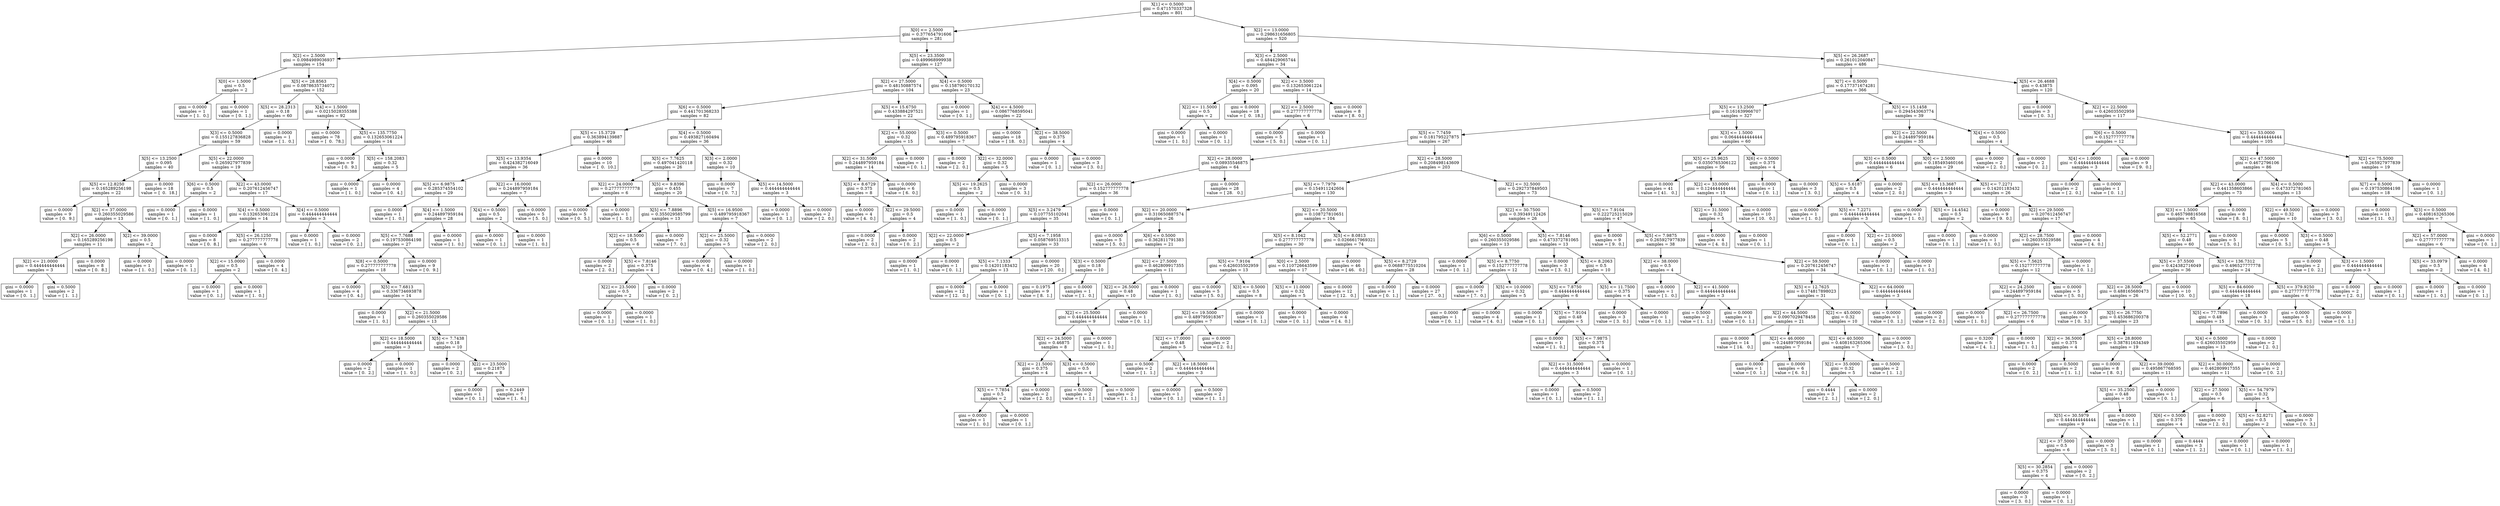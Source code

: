 digraph Tree {
0 [label="X[1] <= 0.5000\ngini = 0.471570337328\nsamples = 801", shape="box"] ;
1 [label="X[0] <= 2.5000\ngini = 0.377654791606\nsamples = 281", shape="box"] ;
0 -> 1 ;
2 [label="X[2] <= 2.5000\ngini = 0.0984989036937\nsamples = 154", shape="box"] ;
1 -> 2 ;
3 [label="X[0] <= 1.5000\ngini = 0.5\nsamples = 2", shape="box"] ;
2 -> 3 ;
4 [label="gini = 0.0000\nsamples = 1\nvalue = [ 1.  0.]", shape="box"] ;
3 -> 4 ;
5 [label="gini = 0.0000\nsamples = 1\nvalue = [ 0.  1.]", shape="box"] ;
3 -> 5 ;
6 [label="X[5] <= 28.8563\ngini = 0.0878635734072\nsamples = 152", shape="box"] ;
2 -> 6 ;
7 [label="X[5] <= 28.2313\ngini = 0.18\nsamples = 60", shape="box"] ;
6 -> 7 ;
8 [label="X[3] <= 0.5000\ngini = 0.155127836828\nsamples = 59", shape="box"] ;
7 -> 8 ;
9 [label="X[5] <= 13.2500\ngini = 0.095\nsamples = 40", shape="box"] ;
8 -> 9 ;
10 [label="X[5] <= 12.8250\ngini = 0.165289256198\nsamples = 22", shape="box"] ;
9 -> 10 ;
11 [label="gini = 0.0000\nsamples = 9\nvalue = [ 0.  9.]", shape="box"] ;
10 -> 11 ;
12 [label="X[2] <= 37.0000\ngini = 0.260355029586\nsamples = 13", shape="box"] ;
10 -> 12 ;
13 [label="X[2] <= 26.0000\ngini = 0.165289256198\nsamples = 11", shape="box"] ;
12 -> 13 ;
14 [label="X[2] <= 21.0000\ngini = 0.444444444444\nsamples = 3", shape="box"] ;
13 -> 14 ;
15 [label="gini = 0.0000\nsamples = 1\nvalue = [ 0.  1.]", shape="box"] ;
14 -> 15 ;
16 [label="gini = 0.5000\nsamples = 2\nvalue = [ 1.  1.]", shape="box"] ;
14 -> 16 ;
17 [label="gini = 0.0000\nsamples = 8\nvalue = [ 0.  8.]", shape="box"] ;
13 -> 17 ;
18 [label="X[2] <= 39.0000\ngini = 0.5\nsamples = 2", shape="box"] ;
12 -> 18 ;
19 [label="gini = 0.0000\nsamples = 1\nvalue = [ 1.  0.]", shape="box"] ;
18 -> 19 ;
20 [label="gini = 0.0000\nsamples = 1\nvalue = [ 0.  1.]", shape="box"] ;
18 -> 20 ;
21 [label="gini = 0.0000\nsamples = 18\nvalue = [  0.  18.]", shape="box"] ;
9 -> 21 ;
22 [label="X[5] <= 22.0000\ngini = 0.265927977839\nsamples = 19", shape="box"] ;
8 -> 22 ;
23 [label="X[6] <= 0.5000\ngini = 0.5\nsamples = 2", shape="box"] ;
22 -> 23 ;
24 [label="gini = 0.0000\nsamples = 1\nvalue = [ 0.  1.]", shape="box"] ;
23 -> 24 ;
25 [label="gini = 0.0000\nsamples = 1\nvalue = [ 1.  0.]", shape="box"] ;
23 -> 25 ;
26 [label="X[2] <= 43.0000\ngini = 0.207612456747\nsamples = 17", shape="box"] ;
22 -> 26 ;
27 [label="X[4] <= 0.5000\ngini = 0.132653061224\nsamples = 14", shape="box"] ;
26 -> 27 ;
28 [label="gini = 0.0000\nsamples = 8\nvalue = [ 0.  8.]", shape="box"] ;
27 -> 28 ;
29 [label="X[5] <= 26.1250\ngini = 0.277777777778\nsamples = 6", shape="box"] ;
27 -> 29 ;
30 [label="X[2] <= 15.0000\ngini = 0.5\nsamples = 2", shape="box"] ;
29 -> 30 ;
31 [label="gini = 0.0000\nsamples = 1\nvalue = [ 0.  1.]", shape="box"] ;
30 -> 31 ;
32 [label="gini = 0.0000\nsamples = 1\nvalue = [ 1.  0.]", shape="box"] ;
30 -> 32 ;
33 [label="gini = 0.0000\nsamples = 4\nvalue = [ 0.  4.]", shape="box"] ;
29 -> 33 ;
34 [label="X[4] <= 0.5000\ngini = 0.444444444444\nsamples = 3", shape="box"] ;
26 -> 34 ;
35 [label="gini = 0.0000\nsamples = 1\nvalue = [ 1.  0.]", shape="box"] ;
34 -> 35 ;
36 [label="gini = 0.0000\nsamples = 2\nvalue = [ 0.  2.]", shape="box"] ;
34 -> 36 ;
37 [label="gini = 0.0000\nsamples = 1\nvalue = [ 1.  0.]", shape="box"] ;
7 -> 37 ;
38 [label="X[4] <= 1.5000\ngini = 0.0215028355388\nsamples = 92", shape="box"] ;
6 -> 38 ;
39 [label="gini = 0.0000\nsamples = 78\nvalue = [  0.  78.]", shape="box"] ;
38 -> 39 ;
40 [label="X[5] <= 135.7750\ngini = 0.132653061224\nsamples = 14", shape="box"] ;
38 -> 40 ;
41 [label="gini = 0.0000\nsamples = 9\nvalue = [ 0.  9.]", shape="box"] ;
40 -> 41 ;
42 [label="X[5] <= 158.2083\ngini = 0.32\nsamples = 5", shape="box"] ;
40 -> 42 ;
43 [label="gini = 0.0000\nsamples = 1\nvalue = [ 1.  0.]", shape="box"] ;
42 -> 43 ;
44 [label="gini = 0.0000\nsamples = 4\nvalue = [ 0.  4.]", shape="box"] ;
42 -> 44 ;
45 [label="X[5] <= 23.3500\ngini = 0.499968999938\nsamples = 127", shape="box"] ;
1 -> 45 ;
46 [label="X[2] <= 27.5000\ngini = 0.48150887574\nsamples = 104", shape="box"] ;
45 -> 46 ;
47 [label="X[6] <= 0.5000\ngini = 0.441701368233\nsamples = 82", shape="box"] ;
46 -> 47 ;
48 [label="X[5] <= 15.3729\ngini = 0.363894139887\nsamples = 46", shape="box"] ;
47 -> 48 ;
49 [label="X[5] <= 13.9354\ngini = 0.424382716049\nsamples = 36", shape="box"] ;
48 -> 49 ;
50 [label="X[5] <= 6.9875\ngini = 0.285374554102\nsamples = 29", shape="box"] ;
49 -> 50 ;
51 [label="gini = 0.0000\nsamples = 1\nvalue = [ 1.  0.]", shape="box"] ;
50 -> 51 ;
52 [label="X[4] <= 1.5000\ngini = 0.244897959184\nsamples = 28", shape="box"] ;
50 -> 52 ;
53 [label="X[5] <= 7.7688\ngini = 0.197530864198\nsamples = 27", shape="box"] ;
52 -> 53 ;
54 [label="X[8] <= 0.5000\ngini = 0.277777777778\nsamples = 18", shape="box"] ;
53 -> 54 ;
55 [label="gini = 0.0000\nsamples = 4\nvalue = [ 0.  4.]", shape="box"] ;
54 -> 55 ;
56 [label="X[5] <= 7.6813\ngini = 0.336734693878\nsamples = 14", shape="box"] ;
54 -> 56 ;
57 [label="gini = 0.0000\nsamples = 1\nvalue = [ 1.  0.]", shape="box"] ;
56 -> 57 ;
58 [label="X[2] <= 21.5000\ngini = 0.260355029586\nsamples = 13", shape="box"] ;
56 -> 58 ;
59 [label="X[2] <= 18.5000\ngini = 0.444444444444\nsamples = 3", shape="box"] ;
58 -> 59 ;
60 [label="gini = 0.0000\nsamples = 2\nvalue = [ 0.  2.]", shape="box"] ;
59 -> 60 ;
61 [label="gini = 0.0000\nsamples = 1\nvalue = [ 1.  0.]", shape="box"] ;
59 -> 61 ;
62 [label="X[5] <= 7.7438\ngini = 0.18\nsamples = 10", shape="box"] ;
58 -> 62 ;
63 [label="gini = 0.0000\nsamples = 2\nvalue = [ 0.  2.]", shape="box"] ;
62 -> 63 ;
64 [label="X[2] <= 23.5000\ngini = 0.21875\nsamples = 8", shape="box"] ;
62 -> 64 ;
65 [label="gini = 0.0000\nsamples = 1\nvalue = [ 0.  1.]", shape="box"] ;
64 -> 65 ;
66 [label="gini = 0.2449\nsamples = 7\nvalue = [ 1.  6.]", shape="box"] ;
64 -> 66 ;
67 [label="gini = 0.0000\nsamples = 9\nvalue = [ 0.  9.]", shape="box"] ;
53 -> 67 ;
68 [label="gini = 0.0000\nsamples = 1\nvalue = [ 1.  0.]", shape="box"] ;
52 -> 68 ;
69 [label="X[2] <= 16.0000\ngini = 0.244897959184\nsamples = 7", shape="box"] ;
49 -> 69 ;
70 [label="X[4] <= 0.5000\ngini = 0.5\nsamples = 2", shape="box"] ;
69 -> 70 ;
71 [label="gini = 0.0000\nsamples = 1\nvalue = [ 0.  1.]", shape="box"] ;
70 -> 71 ;
72 [label="gini = 0.0000\nsamples = 1\nvalue = [ 1.  0.]", shape="box"] ;
70 -> 72 ;
73 [label="gini = 0.0000\nsamples = 5\nvalue = [ 5.  0.]", shape="box"] ;
69 -> 73 ;
74 [label="gini = 0.0000\nsamples = 10\nvalue = [  0.  10.]", shape="box"] ;
48 -> 74 ;
75 [label="X[4] <= 0.5000\ngini = 0.493827160494\nsamples = 36", shape="box"] ;
47 -> 75 ;
76 [label="X[5] <= 7.7625\ngini = 0.497041420118\nsamples = 26", shape="box"] ;
75 -> 76 ;
77 [label="X[2] <= 24.0000\ngini = 0.277777777778\nsamples = 6", shape="box"] ;
76 -> 77 ;
78 [label="gini = 0.0000\nsamples = 5\nvalue = [ 0.  5.]", shape="box"] ;
77 -> 78 ;
79 [label="gini = 0.0000\nsamples = 1\nvalue = [ 1.  0.]", shape="box"] ;
77 -> 79 ;
80 [label="X[5] <= 9.8396\ngini = 0.455\nsamples = 20", shape="box"] ;
76 -> 80 ;
81 [label="X[5] <= 7.8896\ngini = 0.355029585799\nsamples = 13", shape="box"] ;
80 -> 81 ;
82 [label="X[2] <= 18.5000\ngini = 0.5\nsamples = 6", shape="box"] ;
81 -> 82 ;
83 [label="gini = 0.0000\nsamples = 2\nvalue = [ 2.  0.]", shape="box"] ;
82 -> 83 ;
84 [label="X[5] <= 7.8146\ngini = 0.375\nsamples = 4", shape="box"] ;
82 -> 84 ;
85 [label="X[2] <= 23.5000\ngini = 0.5\nsamples = 2", shape="box"] ;
84 -> 85 ;
86 [label="gini = 0.0000\nsamples = 1\nvalue = [ 0.  1.]", shape="box"] ;
85 -> 86 ;
87 [label="gini = 0.0000\nsamples = 1\nvalue = [ 1.  0.]", shape="box"] ;
85 -> 87 ;
88 [label="gini = 0.0000\nsamples = 2\nvalue = [ 0.  2.]", shape="box"] ;
84 -> 88 ;
89 [label="gini = 0.0000\nsamples = 7\nvalue = [ 7.  0.]", shape="box"] ;
81 -> 89 ;
90 [label="X[5] <= 16.9500\ngini = 0.489795918367\nsamples = 7", shape="box"] ;
80 -> 90 ;
91 [label="X[2] <= 25.5000\ngini = 0.32\nsamples = 5", shape="box"] ;
90 -> 91 ;
92 [label="gini = 0.0000\nsamples = 4\nvalue = [ 0.  4.]", shape="box"] ;
91 -> 92 ;
93 [label="gini = 0.0000\nsamples = 1\nvalue = [ 1.  0.]", shape="box"] ;
91 -> 93 ;
94 [label="gini = 0.0000\nsamples = 2\nvalue = [ 2.  0.]", shape="box"] ;
90 -> 94 ;
95 [label="X[3] <= 2.0000\ngini = 0.32\nsamples = 10", shape="box"] ;
75 -> 95 ;
96 [label="gini = 0.0000\nsamples = 7\nvalue = [ 0.  7.]", shape="box"] ;
95 -> 96 ;
97 [label="X[5] <= 14.5000\ngini = 0.444444444444\nsamples = 3", shape="box"] ;
95 -> 97 ;
98 [label="gini = 0.0000\nsamples = 1\nvalue = [ 0.  1.]", shape="box"] ;
97 -> 98 ;
99 [label="gini = 0.0000\nsamples = 2\nvalue = [ 2.  0.]", shape="box"] ;
97 -> 99 ;
100 [label="X[5] <= 15.6750\ngini = 0.433884297521\nsamples = 22", shape="box"] ;
46 -> 100 ;
101 [label="X[2] <= 55.0000\ngini = 0.32\nsamples = 15", shape="box"] ;
100 -> 101 ;
102 [label="X[2] <= 31.5000\ngini = 0.244897959184\nsamples = 14", shape="box"] ;
101 -> 102 ;
103 [label="X[5] <= 8.6729\ngini = 0.375\nsamples = 8", shape="box"] ;
102 -> 103 ;
104 [label="gini = 0.0000\nsamples = 4\nvalue = [ 4.  0.]", shape="box"] ;
103 -> 104 ;
105 [label="X[2] <= 29.5000\ngini = 0.5\nsamples = 4", shape="box"] ;
103 -> 105 ;
106 [label="gini = 0.0000\nsamples = 2\nvalue = [ 2.  0.]", shape="box"] ;
105 -> 106 ;
107 [label="gini = 0.0000\nsamples = 2\nvalue = [ 0.  2.]", shape="box"] ;
105 -> 107 ;
108 [label="gini = 0.0000\nsamples = 6\nvalue = [ 6.  0.]", shape="box"] ;
102 -> 108 ;
109 [label="gini = 0.0000\nsamples = 1\nvalue = [ 0.  1.]", shape="box"] ;
101 -> 109 ;
110 [label="X[3] <= 0.5000\ngini = 0.489795918367\nsamples = 7", shape="box"] ;
100 -> 110 ;
111 [label="gini = 0.0000\nsamples = 2\nvalue = [ 2.  0.]", shape="box"] ;
110 -> 111 ;
112 [label="X[2] <= 32.0000\ngini = 0.32\nsamples = 5", shape="box"] ;
110 -> 112 ;
113 [label="X[5] <= 19.2625\ngini = 0.5\nsamples = 2", shape="box"] ;
112 -> 113 ;
114 [label="gini = 0.0000\nsamples = 1\nvalue = [ 1.  0.]", shape="box"] ;
113 -> 114 ;
115 [label="gini = 0.0000\nsamples = 1\nvalue = [ 0.  1.]", shape="box"] ;
113 -> 115 ;
116 [label="gini = 0.0000\nsamples = 3\nvalue = [ 0.  3.]", shape="box"] ;
112 -> 116 ;
117 [label="X[4] <= 0.5000\ngini = 0.158790170132\nsamples = 23", shape="box"] ;
45 -> 117 ;
118 [label="gini = 0.0000\nsamples = 1\nvalue = [ 0.  1.]", shape="box"] ;
117 -> 118 ;
119 [label="X[4] <= 4.5000\ngini = 0.0867768595041\nsamples = 22", shape="box"] ;
117 -> 119 ;
120 [label="gini = 0.0000\nsamples = 18\nvalue = [ 18.   0.]", shape="box"] ;
119 -> 120 ;
121 [label="X[2] <= 38.5000\ngini = 0.375\nsamples = 4", shape="box"] ;
119 -> 121 ;
122 [label="gini = 0.0000\nsamples = 1\nvalue = [ 0.  1.]", shape="box"] ;
121 -> 122 ;
123 [label="gini = 0.0000\nsamples = 3\nvalue = [ 3.  0.]", shape="box"] ;
121 -> 123 ;
124 [label="X[2] <= 13.0000\ngini = 0.298631656805\nsamples = 520", shape="box"] ;
0 -> 124 ;
125 [label="X[3] <= 2.5000\ngini = 0.484429065744\nsamples = 34", shape="box"] ;
124 -> 125 ;
126 [label="X[4] <= 0.5000\ngini = 0.095\nsamples = 20", shape="box"] ;
125 -> 126 ;
127 [label="X[2] <= 11.5000\ngini = 0.5\nsamples = 2", shape="box"] ;
126 -> 127 ;
128 [label="gini = 0.0000\nsamples = 1\nvalue = [ 1.  0.]", shape="box"] ;
127 -> 128 ;
129 [label="gini = 0.0000\nsamples = 1\nvalue = [ 0.  1.]", shape="box"] ;
127 -> 129 ;
130 [label="gini = 0.0000\nsamples = 18\nvalue = [  0.  18.]", shape="box"] ;
126 -> 130 ;
131 [label="X[2] <= 3.5000\ngini = 0.132653061224\nsamples = 14", shape="box"] ;
125 -> 131 ;
132 [label="X[2] <= 2.5000\ngini = 0.277777777778\nsamples = 6", shape="box"] ;
131 -> 132 ;
133 [label="gini = 0.0000\nsamples = 5\nvalue = [ 5.  0.]", shape="box"] ;
132 -> 133 ;
134 [label="gini = 0.0000\nsamples = 1\nvalue = [ 0.  1.]", shape="box"] ;
132 -> 134 ;
135 [label="gini = 0.0000\nsamples = 8\nvalue = [ 8.  0.]", shape="box"] ;
131 -> 135 ;
136 [label="X[5] <= 26.2687\ngini = 0.261012040847\nsamples = 486", shape="box"] ;
124 -> 136 ;
137 [label="X[7] <= 0.5000\ngini = 0.177371674281\nsamples = 366", shape="box"] ;
136 -> 137 ;
138 [label="X[5] <= 13.2500\ngini = 0.161639966707\nsamples = 327", shape="box"] ;
137 -> 138 ;
139 [label="X[5] <= 7.7459\ngini = 0.181795227875\nsamples = 267", shape="box"] ;
138 -> 139 ;
140 [label="X[2] <= 28.0000\ngini = 0.08935546875\nsamples = 64", shape="box"] ;
139 -> 140 ;
141 [label="X[2] <= 26.0000\ngini = 0.152777777778\nsamples = 36", shape="box"] ;
140 -> 141 ;
142 [label="X[5] <= 3.2479\ngini = 0.107755102041\nsamples = 35", shape="box"] ;
141 -> 142 ;
143 [label="X[2] <= 22.0000\ngini = 0.5\nsamples = 2", shape="box"] ;
142 -> 143 ;
144 [label="gini = 0.0000\nsamples = 1\nvalue = [ 1.  0.]", shape="box"] ;
143 -> 144 ;
145 [label="gini = 0.0000\nsamples = 1\nvalue = [ 0.  1.]", shape="box"] ;
143 -> 145 ;
146 [label="X[5] <= 7.1958\ngini = 0.058769513315\nsamples = 33", shape="box"] ;
142 -> 146 ;
147 [label="X[5] <= 7.1333\ngini = 0.14201183432\nsamples = 13", shape="box"] ;
146 -> 147 ;
148 [label="gini = 0.0000\nsamples = 12\nvalue = [ 12.   0.]", shape="box"] ;
147 -> 148 ;
149 [label="gini = 0.0000\nsamples = 1\nvalue = [ 0.  1.]", shape="box"] ;
147 -> 149 ;
150 [label="gini = 0.0000\nsamples = 20\nvalue = [ 20.   0.]", shape="box"] ;
146 -> 150 ;
151 [label="gini = 0.0000\nsamples = 1\nvalue = [ 0.  1.]", shape="box"] ;
141 -> 151 ;
152 [label="gini = 0.0000\nsamples = 28\nvalue = [ 28.   0.]", shape="box"] ;
140 -> 152 ;
153 [label="X[2] <= 28.5000\ngini = 0.208498143609\nsamples = 203", shape="box"] ;
139 -> 153 ;
154 [label="X[5] <= 7.7979\ngini = 0.154911242604\nsamples = 130", shape="box"] ;
153 -> 154 ;
155 [label="X[2] <= 20.0000\ngini = 0.310650887574\nsamples = 26", shape="box"] ;
154 -> 155 ;
156 [label="gini = 0.0000\nsamples = 5\nvalue = [ 5.  0.]", shape="box"] ;
155 -> 156 ;
157 [label="X[6] <= 0.5000\ngini = 0.362811791383\nsamples = 21", shape="box"] ;
155 -> 157 ;
158 [label="X[3] <= 0.5000\ngini = 0.18\nsamples = 10", shape="box"] ;
157 -> 158 ;
159 [label="gini = 0.1975\nsamples = 9\nvalue = [ 8.  1.]", shape="box"] ;
158 -> 159 ;
160 [label="gini = 0.0000\nsamples = 1\nvalue = [ 1.  0.]", shape="box"] ;
158 -> 160 ;
161 [label="X[2] <= 27.5000\ngini = 0.462809917355\nsamples = 11", shape="box"] ;
157 -> 161 ;
162 [label="X[2] <= 26.5000\ngini = 0.48\nsamples = 10", shape="box"] ;
161 -> 162 ;
163 [label="X[2] <= 25.5000\ngini = 0.444444444444\nsamples = 9", shape="box"] ;
162 -> 163 ;
164 [label="X[2] <= 24.5000\ngini = 0.46875\nsamples = 8", shape="box"] ;
163 -> 164 ;
165 [label="X[2] <= 21.5000\ngini = 0.375\nsamples = 4", shape="box"] ;
164 -> 165 ;
166 [label="X[5] <= 7.7854\ngini = 0.5\nsamples = 2", shape="box"] ;
165 -> 166 ;
167 [label="gini = 0.0000\nsamples = 1\nvalue = [ 1.  0.]", shape="box"] ;
166 -> 167 ;
168 [label="gini = 0.0000\nsamples = 1\nvalue = [ 0.  1.]", shape="box"] ;
166 -> 168 ;
169 [label="gini = 0.0000\nsamples = 2\nvalue = [ 2.  0.]", shape="box"] ;
165 -> 169 ;
170 [label="X[3] <= 0.5000\ngini = 0.5\nsamples = 4", shape="box"] ;
164 -> 170 ;
171 [label="gini = 0.5000\nsamples = 2\nvalue = [ 1.  1.]", shape="box"] ;
170 -> 171 ;
172 [label="gini = 0.5000\nsamples = 2\nvalue = [ 1.  1.]", shape="box"] ;
170 -> 172 ;
173 [label="gini = 0.0000\nsamples = 1\nvalue = [ 1.  0.]", shape="box"] ;
163 -> 173 ;
174 [label="gini = 0.0000\nsamples = 1\nvalue = [ 0.  1.]", shape="box"] ;
162 -> 174 ;
175 [label="gini = 0.0000\nsamples = 1\nvalue = [ 1.  0.]", shape="box"] ;
161 -> 175 ;
176 [label="X[2] <= 20.5000\ngini = 0.108727810651\nsamples = 104", shape="box"] ;
154 -> 176 ;
177 [label="X[5] <= 8.1042\ngini = 0.277777777778\nsamples = 30", shape="box"] ;
176 -> 177 ;
178 [label="X[5] <= 7.9104\ngini = 0.426035502959\nsamples = 13", shape="box"] ;
177 -> 178 ;
179 [label="gini = 0.0000\nsamples = 5\nvalue = [ 5.  0.]", shape="box"] ;
178 -> 179 ;
180 [label="X[3] <= 0.5000\ngini = 0.5\nsamples = 8", shape="box"] ;
178 -> 180 ;
181 [label="X[2] <= 19.5000\ngini = 0.489795918367\nsamples = 7", shape="box"] ;
180 -> 181 ;
182 [label="X[2] <= 17.0000\ngini = 0.48\nsamples = 5", shape="box"] ;
181 -> 182 ;
183 [label="gini = 0.5000\nsamples = 2\nvalue = [ 1.  1.]", shape="box"] ;
182 -> 183 ;
184 [label="X[2] <= 18.5000\ngini = 0.444444444444\nsamples = 3", shape="box"] ;
182 -> 184 ;
185 [label="gini = 0.0000\nsamples = 1\nvalue = [ 0.  1.]", shape="box"] ;
184 -> 185 ;
186 [label="gini = 0.5000\nsamples = 2\nvalue = [ 1.  1.]", shape="box"] ;
184 -> 186 ;
187 [label="gini = 0.0000\nsamples = 2\nvalue = [ 2.  0.]", shape="box"] ;
181 -> 187 ;
188 [label="gini = 0.0000\nsamples = 1\nvalue = [ 0.  1.]", shape="box"] ;
180 -> 188 ;
189 [label="X[0] <= 2.5000\ngini = 0.110726643599\nsamples = 17", shape="box"] ;
177 -> 189 ;
190 [label="X[5] <= 11.0000\ngini = 0.32\nsamples = 5", shape="box"] ;
189 -> 190 ;
191 [label="gini = 0.0000\nsamples = 1\nvalue = [ 0.  1.]", shape="box"] ;
190 -> 191 ;
192 [label="gini = 0.0000\nsamples = 4\nvalue = [ 4.  0.]", shape="box"] ;
190 -> 192 ;
193 [label="gini = 0.0000\nsamples = 12\nvalue = [ 12.   0.]", shape="box"] ;
189 -> 193 ;
194 [label="X[5] <= 8.0813\ngini = 0.0266617969321\nsamples = 74", shape="box"] ;
176 -> 194 ;
195 [label="gini = 0.0000\nsamples = 46\nvalue = [ 46.   0.]", shape="box"] ;
194 -> 195 ;
196 [label="X[5] <= 8.2729\ngini = 0.0688775510204\nsamples = 28", shape="box"] ;
194 -> 196 ;
197 [label="gini = 0.0000\nsamples = 1\nvalue = [ 0.  1.]", shape="box"] ;
196 -> 197 ;
198 [label="gini = 0.0000\nsamples = 27\nvalue = [ 27.   0.]", shape="box"] ;
196 -> 198 ;
199 [label="X[2] <= 32.5000\ngini = 0.292737849503\nsamples = 73", shape="box"] ;
153 -> 199 ;
200 [label="X[2] <= 30.7500\ngini = 0.39349112426\nsamples = 26", shape="box"] ;
199 -> 200 ;
201 [label="X[6] <= 0.5000\ngini = 0.260355029586\nsamples = 13", shape="box"] ;
200 -> 201 ;
202 [label="gini = 0.0000\nsamples = 1\nvalue = [ 0.  1.]", shape="box"] ;
201 -> 202 ;
203 [label="X[5] <= 8.7750\ngini = 0.152777777778\nsamples = 12", shape="box"] ;
201 -> 203 ;
204 [label="gini = 0.0000\nsamples = 7\nvalue = [ 7.  0.]", shape="box"] ;
203 -> 204 ;
205 [label="X[5] <= 10.0000\ngini = 0.32\nsamples = 5", shape="box"] ;
203 -> 205 ;
206 [label="gini = 0.0000\nsamples = 1\nvalue = [ 0.  1.]", shape="box"] ;
205 -> 206 ;
207 [label="gini = 0.0000\nsamples = 4\nvalue = [ 4.  0.]", shape="box"] ;
205 -> 207 ;
208 [label="X[5] <= 7.8146\ngini = 0.473372781065\nsamples = 13", shape="box"] ;
200 -> 208 ;
209 [label="gini = 0.0000\nsamples = 3\nvalue = [ 3.  0.]", shape="box"] ;
208 -> 209 ;
210 [label="X[5] <= 8.2063\ngini = 0.5\nsamples = 10", shape="box"] ;
208 -> 210 ;
211 [label="X[5] <= 7.8750\ngini = 0.444444444444\nsamples = 6", shape="box"] ;
210 -> 211 ;
212 [label="gini = 0.0000\nsamples = 1\nvalue = [ 0.  1.]", shape="box"] ;
211 -> 212 ;
213 [label="X[5] <= 7.9104\ngini = 0.48\nsamples = 5", shape="box"] ;
211 -> 213 ;
214 [label="gini = 0.0000\nsamples = 1\nvalue = [ 1.  0.]", shape="box"] ;
213 -> 214 ;
215 [label="X[5] <= 7.9875\ngini = 0.375\nsamples = 4", shape="box"] ;
213 -> 215 ;
216 [label="X[2] <= 31.5000\ngini = 0.444444444444\nsamples = 3", shape="box"] ;
215 -> 216 ;
217 [label="gini = 0.0000\nsamples = 1\nvalue = [ 0.  1.]", shape="box"] ;
216 -> 217 ;
218 [label="gini = 0.5000\nsamples = 2\nvalue = [ 1.  1.]", shape="box"] ;
216 -> 218 ;
219 [label="gini = 0.0000\nsamples = 1\nvalue = [ 0.  1.]", shape="box"] ;
215 -> 219 ;
220 [label="X[5] <= 11.7500\ngini = 0.375\nsamples = 4", shape="box"] ;
210 -> 220 ;
221 [label="gini = 0.0000\nsamples = 3\nvalue = [ 3.  0.]", shape="box"] ;
220 -> 221 ;
222 [label="gini = 0.0000\nsamples = 1\nvalue = [ 0.  1.]", shape="box"] ;
220 -> 222 ;
223 [label="X[5] <= 7.9104\ngini = 0.222725215029\nsamples = 47", shape="box"] ;
199 -> 223 ;
224 [label="gini = 0.0000\nsamples = 9\nvalue = [ 9.  0.]", shape="box"] ;
223 -> 224 ;
225 [label="X[5] <= 7.9875\ngini = 0.265927977839\nsamples = 38", shape="box"] ;
223 -> 225 ;
226 [label="X[2] <= 38.0000\ngini = 0.5\nsamples = 4", shape="box"] ;
225 -> 226 ;
227 [label="gini = 0.0000\nsamples = 1\nvalue = [ 1.  0.]", shape="box"] ;
226 -> 227 ;
228 [label="X[2] <= 41.5000\ngini = 0.444444444444\nsamples = 3", shape="box"] ;
226 -> 228 ;
229 [label="gini = 0.5000\nsamples = 2\nvalue = [ 1.  1.]", shape="box"] ;
228 -> 229 ;
230 [label="gini = 0.0000\nsamples = 1\nvalue = [ 0.  1.]", shape="box"] ;
228 -> 230 ;
231 [label="X[2] <= 59.5000\ngini = 0.207612456747\nsamples = 34", shape="box"] ;
225 -> 231 ;
232 [label="X[5] <= 12.7625\ngini = 0.174817898023\nsamples = 31", shape="box"] ;
231 -> 232 ;
233 [label="X[2] <= 44.5000\ngini = 0.0907029478458\nsamples = 21", shape="box"] ;
232 -> 233 ;
234 [label="gini = 0.0000\nsamples = 14\nvalue = [ 14.   0.]", shape="box"] ;
233 -> 234 ;
235 [label="X[2] <= 46.0000\ngini = 0.244897959184\nsamples = 7", shape="box"] ;
233 -> 235 ;
236 [label="gini = 0.0000\nsamples = 1\nvalue = [ 0.  1.]", shape="box"] ;
235 -> 236 ;
237 [label="gini = 0.0000\nsamples = 6\nvalue = [ 6.  0.]", shape="box"] ;
235 -> 237 ;
238 [label="X[2] <= 45.0000\ngini = 0.32\nsamples = 10", shape="box"] ;
232 -> 238 ;
239 [label="X[2] <= 40.5000\ngini = 0.408163265306\nsamples = 7", shape="box"] ;
238 -> 239 ;
240 [label="X[2] <= 35.0000\ngini = 0.32\nsamples = 5", shape="box"] ;
239 -> 240 ;
241 [label="gini = 0.4444\nsamples = 3\nvalue = [ 2.  1.]", shape="box"] ;
240 -> 241 ;
242 [label="gini = 0.0000\nsamples = 2\nvalue = [ 2.  0.]", shape="box"] ;
240 -> 242 ;
243 [label="gini = 0.5000\nsamples = 2\nvalue = [ 1.  1.]", shape="box"] ;
239 -> 243 ;
244 [label="gini = 0.0000\nsamples = 3\nvalue = [ 3.  0.]", shape="box"] ;
238 -> 244 ;
245 [label="X[2] <= 64.0000\ngini = 0.444444444444\nsamples = 3", shape="box"] ;
231 -> 245 ;
246 [label="gini = 0.0000\nsamples = 1\nvalue = [ 0.  1.]", shape="box"] ;
245 -> 246 ;
247 [label="gini = 0.0000\nsamples = 2\nvalue = [ 2.  0.]", shape="box"] ;
245 -> 247 ;
248 [label="X[3] <= 1.5000\ngini = 0.0644444444444\nsamples = 60", shape="box"] ;
138 -> 248 ;
249 [label="X[5] <= 25.9625\ngini = 0.0350765306122\nsamples = 56", shape="box"] ;
248 -> 249 ;
250 [label="gini = 0.0000\nsamples = 41\nvalue = [ 41.   0.]", shape="box"] ;
249 -> 250 ;
251 [label="X[2] <= 33.0000\ngini = 0.124444444444\nsamples = 15", shape="box"] ;
249 -> 251 ;
252 [label="X[2] <= 31.5000\ngini = 0.32\nsamples = 5", shape="box"] ;
251 -> 252 ;
253 [label="gini = 0.0000\nsamples = 4\nvalue = [ 4.  0.]", shape="box"] ;
252 -> 253 ;
254 [label="gini = 0.0000\nsamples = 1\nvalue = [ 0.  1.]", shape="box"] ;
252 -> 254 ;
255 [label="gini = 0.0000\nsamples = 10\nvalue = [ 10.   0.]", shape="box"] ;
251 -> 255 ;
256 [label="X[6] <= 0.5000\ngini = 0.375\nsamples = 4", shape="box"] ;
248 -> 256 ;
257 [label="gini = 0.0000\nsamples = 1\nvalue = [ 0.  1.]", shape="box"] ;
256 -> 257 ;
258 [label="gini = 0.0000\nsamples = 3\nvalue = [ 3.  0.]", shape="box"] ;
256 -> 258 ;
259 [label="X[5] <= 15.1458\ngini = 0.294543063774\nsamples = 39", shape="box"] ;
137 -> 259 ;
260 [label="X[2] <= 22.5000\ngini = 0.244897959184\nsamples = 35", shape="box"] ;
259 -> 260 ;
261 [label="X[3] <= 0.5000\ngini = 0.444444444444\nsamples = 6", shape="box"] ;
260 -> 261 ;
262 [label="X[5] <= 5.6187\ngini = 0.5\nsamples = 4", shape="box"] ;
261 -> 262 ;
263 [label="gini = 0.0000\nsamples = 1\nvalue = [ 1.  0.]", shape="box"] ;
262 -> 263 ;
264 [label="X[5] <= 7.2271\ngini = 0.444444444444\nsamples = 3", shape="box"] ;
262 -> 264 ;
265 [label="gini = 0.0000\nsamples = 1\nvalue = [ 0.  1.]", shape="box"] ;
264 -> 265 ;
266 [label="X[2] <= 21.0000\ngini = 0.5\nsamples = 2", shape="box"] ;
264 -> 266 ;
267 [label="gini = 0.0000\nsamples = 1\nvalue = [ 0.  1.]", shape="box"] ;
266 -> 267 ;
268 [label="gini = 0.0000\nsamples = 1\nvalue = [ 1.  0.]", shape="box"] ;
266 -> 268 ;
269 [label="gini = 0.0000\nsamples = 2\nvalue = [ 2.  0.]", shape="box"] ;
261 -> 269 ;
270 [label="X[0] <= 2.5000\ngini = 0.185493460166\nsamples = 29", shape="box"] ;
260 -> 270 ;
271 [label="X[5] <= 13.3687\ngini = 0.444444444444\nsamples = 3", shape="box"] ;
270 -> 271 ;
272 [label="gini = 0.0000\nsamples = 1\nvalue = [ 1.  0.]", shape="box"] ;
271 -> 272 ;
273 [label="X[5] <= 14.4542\ngini = 0.5\nsamples = 2", shape="box"] ;
271 -> 273 ;
274 [label="gini = 0.0000\nsamples = 1\nvalue = [ 0.  1.]", shape="box"] ;
273 -> 274 ;
275 [label="gini = 0.0000\nsamples = 1\nvalue = [ 1.  0.]", shape="box"] ;
273 -> 275 ;
276 [label="X[5] <= 7.2271\ngini = 0.14201183432\nsamples = 26", shape="box"] ;
270 -> 276 ;
277 [label="gini = 0.0000\nsamples = 9\nvalue = [ 9.  0.]", shape="box"] ;
276 -> 277 ;
278 [label="X[2] <= 29.5000\ngini = 0.207612456747\nsamples = 17", shape="box"] ;
276 -> 278 ;
279 [label="X[2] <= 28.7500\ngini = 0.260355029586\nsamples = 13", shape="box"] ;
278 -> 279 ;
280 [label="X[5] <= 7.5625\ngini = 0.152777777778\nsamples = 12", shape="box"] ;
279 -> 280 ;
281 [label="X[2] <= 24.2500\ngini = 0.244897959184\nsamples = 7", shape="box"] ;
280 -> 281 ;
282 [label="gini = 0.0000\nsamples = 1\nvalue = [ 1.  0.]", shape="box"] ;
281 -> 282 ;
283 [label="X[2] <= 26.7500\ngini = 0.277777777778\nsamples = 6", shape="box"] ;
281 -> 283 ;
284 [label="gini = 0.3200\nsamples = 5\nvalue = [ 4.  1.]", shape="box"] ;
283 -> 284 ;
285 [label="gini = 0.0000\nsamples = 1\nvalue = [ 1.  0.]", shape="box"] ;
283 -> 285 ;
286 [label="gini = 0.0000\nsamples = 5\nvalue = [ 5.  0.]", shape="box"] ;
280 -> 286 ;
287 [label="gini = 0.0000\nsamples = 1\nvalue = [ 0.  1.]", shape="box"] ;
279 -> 287 ;
288 [label="gini = 0.0000\nsamples = 4\nvalue = [ 4.  0.]", shape="box"] ;
278 -> 288 ;
289 [label="X[4] <= 0.5000\ngini = 0.5\nsamples = 4", shape="box"] ;
259 -> 289 ;
290 [label="gini = 0.0000\nsamples = 2\nvalue = [ 2.  0.]", shape="box"] ;
289 -> 290 ;
291 [label="gini = 0.0000\nsamples = 2\nvalue = [ 0.  2.]", shape="box"] ;
289 -> 291 ;
292 [label="X[5] <= 26.4688\ngini = 0.43875\nsamples = 120", shape="box"] ;
136 -> 292 ;
293 [label="gini = 0.0000\nsamples = 3\nvalue = [ 0.  3.]", shape="box"] ;
292 -> 293 ;
294 [label="X[2] <= 22.5000\ngini = 0.426035502959\nsamples = 117", shape="box"] ;
292 -> 294 ;
295 [label="X[6] <= 0.5000\ngini = 0.152777777778\nsamples = 12", shape="box"] ;
294 -> 295 ;
296 [label="X[4] <= 1.0000\ngini = 0.444444444444\nsamples = 3", shape="box"] ;
295 -> 296 ;
297 [label="gini = 0.0000\nsamples = 2\nvalue = [ 2.  0.]", shape="box"] ;
296 -> 297 ;
298 [label="gini = 0.0000\nsamples = 1\nvalue = [ 0.  1.]", shape="box"] ;
296 -> 298 ;
299 [label="gini = 0.0000\nsamples = 9\nvalue = [ 9.  0.]", shape="box"] ;
295 -> 299 ;
300 [label="X[2] <= 53.0000\ngini = 0.444444444444\nsamples = 105", shape="box"] ;
294 -> 300 ;
301 [label="X[2] <= 47.5000\ngini = 0.4672796106\nsamples = 86", shape="box"] ;
300 -> 301 ;
302 [label="X[2] <= 43.0000\ngini = 0.441358603866\nsamples = 73", shape="box"] ;
301 -> 302 ;
303 [label="X[3] <= 1.5000\ngini = 0.465798816568\nsamples = 65", shape="box"] ;
302 -> 303 ;
304 [label="X[5] <= 52.2771\ngini = 0.48\nsamples = 60", shape="box"] ;
303 -> 304 ;
305 [label="X[5] <= 37.5500\ngini = 0.424382716049\nsamples = 36", shape="box"] ;
304 -> 305 ;
306 [label="X[2] <= 28.5000\ngini = 0.488165680473\nsamples = 26", shape="box"] ;
305 -> 306 ;
307 [label="gini = 0.0000\nsamples = 3\nvalue = [ 0.  3.]", shape="box"] ;
306 -> 307 ;
308 [label="X[5] <= 26.7750\ngini = 0.453686200378\nsamples = 23", shape="box"] ;
306 -> 308 ;
309 [label="X[2] <= 36.5000\ngini = 0.375\nsamples = 4", shape="box"] ;
308 -> 309 ;
310 [label="gini = 0.0000\nsamples = 2\nvalue = [ 0.  2.]", shape="box"] ;
309 -> 310 ;
311 [label="gini = 0.5000\nsamples = 2\nvalue = [ 1.  1.]", shape="box"] ;
309 -> 311 ;
312 [label="X[5] <= 28.8000\ngini = 0.387811634349\nsamples = 19", shape="box"] ;
308 -> 312 ;
313 [label="gini = 0.0000\nsamples = 8\nvalue = [ 8.  0.]", shape="box"] ;
312 -> 313 ;
314 [label="X[2] <= 39.0000\ngini = 0.495867768595\nsamples = 11", shape="box"] ;
312 -> 314 ;
315 [label="X[5] <= 35.2500\ngini = 0.48\nsamples = 10", shape="box"] ;
314 -> 315 ;
316 [label="X[5] <= 30.5979\ngini = 0.444444444444\nsamples = 9", shape="box"] ;
315 -> 316 ;
317 [label="X[2] <= 37.5000\ngini = 0.5\nsamples = 6", shape="box"] ;
316 -> 317 ;
318 [label="X[5] <= 30.2854\ngini = 0.375\nsamples = 4", shape="box"] ;
317 -> 318 ;
319 [label="gini = 0.0000\nsamples = 3\nvalue = [ 3.  0.]", shape="box"] ;
318 -> 319 ;
320 [label="gini = 0.0000\nsamples = 1\nvalue = [ 0.  1.]", shape="box"] ;
318 -> 320 ;
321 [label="gini = 0.0000\nsamples = 2\nvalue = [ 0.  2.]", shape="box"] ;
317 -> 321 ;
322 [label="gini = 0.0000\nsamples = 3\nvalue = [ 3.  0.]", shape="box"] ;
316 -> 322 ;
323 [label="gini = 0.0000\nsamples = 1\nvalue = [ 0.  1.]", shape="box"] ;
315 -> 323 ;
324 [label="gini = 0.0000\nsamples = 1\nvalue = [ 0.  1.]", shape="box"] ;
314 -> 324 ;
325 [label="gini = 0.0000\nsamples = 10\nvalue = [ 10.   0.]", shape="box"] ;
305 -> 325 ;
326 [label="X[5] <= 136.7312\ngini = 0.496527777778\nsamples = 24", shape="box"] ;
304 -> 326 ;
327 [label="X[5] <= 84.6000\ngini = 0.444444444444\nsamples = 18", shape="box"] ;
326 -> 327 ;
328 [label="X[5] <= 77.7896\ngini = 0.48\nsamples = 15", shape="box"] ;
327 -> 328 ;
329 [label="X[4] <= 0.5000\ngini = 0.426035502959\nsamples = 13", shape="box"] ;
328 -> 329 ;
330 [label="X[2] <= 30.0000\ngini = 0.462809917355\nsamples = 11", shape="box"] ;
329 -> 330 ;
331 [label="X[2] <= 27.5000\ngini = 0.5\nsamples = 6", shape="box"] ;
330 -> 331 ;
332 [label="X[6] <= 0.5000\ngini = 0.375\nsamples = 4", shape="box"] ;
331 -> 332 ;
333 [label="gini = 0.0000\nsamples = 1\nvalue = [ 0.  1.]", shape="box"] ;
332 -> 333 ;
334 [label="gini = 0.4444\nsamples = 3\nvalue = [ 1.  2.]", shape="box"] ;
332 -> 334 ;
335 [label="gini = 0.0000\nsamples = 2\nvalue = [ 2.  0.]", shape="box"] ;
331 -> 335 ;
336 [label="X[5] <= 54.7979\ngini = 0.32\nsamples = 5", shape="box"] ;
330 -> 336 ;
337 [label="X[5] <= 52.8271\ngini = 0.5\nsamples = 2", shape="box"] ;
336 -> 337 ;
338 [label="gini = 0.0000\nsamples = 1\nvalue = [ 0.  1.]", shape="box"] ;
337 -> 338 ;
339 [label="gini = 0.0000\nsamples = 1\nvalue = [ 1.  0.]", shape="box"] ;
337 -> 339 ;
340 [label="gini = 0.0000\nsamples = 3\nvalue = [ 0.  3.]", shape="box"] ;
336 -> 340 ;
341 [label="gini = 0.0000\nsamples = 2\nvalue = [ 0.  2.]", shape="box"] ;
329 -> 341 ;
342 [label="gini = 0.0000\nsamples = 2\nvalue = [ 2.  0.]", shape="box"] ;
328 -> 342 ;
343 [label="gini = 0.0000\nsamples = 3\nvalue = [ 0.  3.]", shape="box"] ;
327 -> 343 ;
344 [label="X[5] <= 379.9250\ngini = 0.277777777778\nsamples = 6", shape="box"] ;
326 -> 344 ;
345 [label="gini = 0.0000\nsamples = 5\nvalue = [ 5.  0.]", shape="box"] ;
344 -> 345 ;
346 [label="gini = 0.0000\nsamples = 1\nvalue = [ 0.  1.]", shape="box"] ;
344 -> 346 ;
347 [label="gini = 0.0000\nsamples = 5\nvalue = [ 5.  0.]", shape="box"] ;
303 -> 347 ;
348 [label="gini = 0.0000\nsamples = 8\nvalue = [ 8.  0.]", shape="box"] ;
302 -> 348 ;
349 [label="X[4] <= 0.5000\ngini = 0.473372781065\nsamples = 13", shape="box"] ;
301 -> 349 ;
350 [label="X[2] <= 49.5000\ngini = 0.32\nsamples = 10", shape="box"] ;
349 -> 350 ;
351 [label="gini = 0.0000\nsamples = 5\nvalue = [ 0.  5.]", shape="box"] ;
350 -> 351 ;
352 [label="X[3] <= 0.5000\ngini = 0.48\nsamples = 5", shape="box"] ;
350 -> 352 ;
353 [label="gini = 0.0000\nsamples = 2\nvalue = [ 0.  2.]", shape="box"] ;
352 -> 353 ;
354 [label="X[3] <= 1.5000\ngini = 0.444444444444\nsamples = 3", shape="box"] ;
352 -> 354 ;
355 [label="gini = 0.0000\nsamples = 2\nvalue = [ 2.  0.]", shape="box"] ;
354 -> 355 ;
356 [label="gini = 0.0000\nsamples = 1\nvalue = [ 0.  1.]", shape="box"] ;
354 -> 356 ;
357 [label="gini = 0.0000\nsamples = 3\nvalue = [ 3.  0.]", shape="box"] ;
349 -> 357 ;
358 [label="X[2] <= 75.5000\ngini = 0.265927977839\nsamples = 19", shape="box"] ;
300 -> 358 ;
359 [label="X[7] <= 0.5000\ngini = 0.197530864198\nsamples = 18", shape="box"] ;
358 -> 359 ;
360 [label="gini = 0.0000\nsamples = 11\nvalue = [ 11.   0.]", shape="box"] ;
359 -> 360 ;
361 [label="X[3] <= 0.5000\ngini = 0.408163265306\nsamples = 7", shape="box"] ;
359 -> 361 ;
362 [label="X[2] <= 57.0000\ngini = 0.277777777778\nsamples = 6", shape="box"] ;
361 -> 362 ;
363 [label="X[5] <= 33.0979\ngini = 0.5\nsamples = 2", shape="box"] ;
362 -> 363 ;
364 [label="gini = 0.0000\nsamples = 1\nvalue = [ 1.  0.]", shape="box"] ;
363 -> 364 ;
365 [label="gini = 0.0000\nsamples = 1\nvalue = [ 0.  1.]", shape="box"] ;
363 -> 365 ;
366 [label="gini = 0.0000\nsamples = 4\nvalue = [ 4.  0.]", shape="box"] ;
362 -> 366 ;
367 [label="gini = 0.0000\nsamples = 1\nvalue = [ 0.  1.]", shape="box"] ;
361 -> 367 ;
368 [label="gini = 0.0000\nsamples = 1\nvalue = [ 0.  1.]", shape="box"] ;
358 -> 368 ;
}